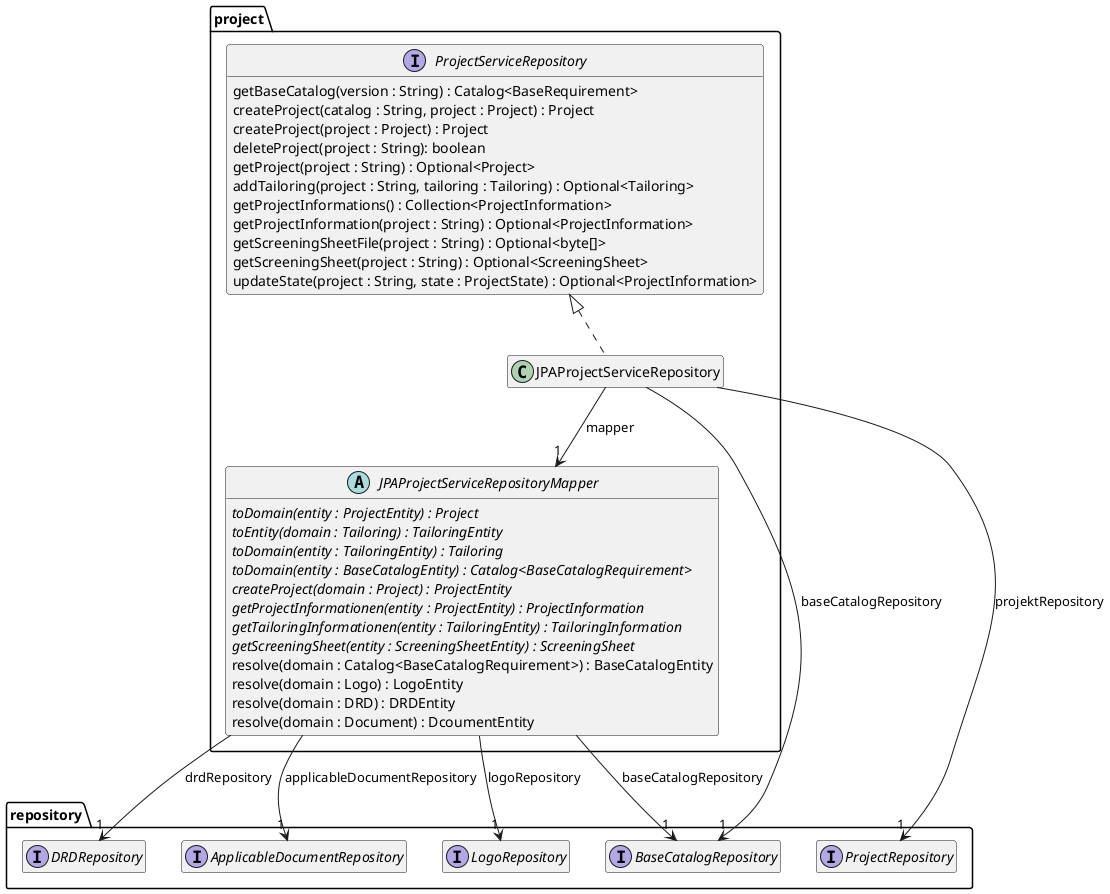 @startuml Ebene3.png
hide empty members

package repository {
    interface BaseCatalogRepository
    interface LogoRepository
    interface ProjectRepository
    interface DRDRepository
    interface ApplicableDocumentRepository
}
package project {

    interface ProjectServiceRepository {
        getBaseCatalog(version : String) : Catalog<BaseRequirement>
        createProject(catalog : String, project : Project) : Project
        createProject(project : Project) : Project
        deleteProject(project : String): boolean
        getProject(project : String) : Optional<Project>
        addTailoring(project : String, tailoring : Tailoring) : Optional<Tailoring>
        getProjectInformations() : Collection<ProjectInformation>
        getProjectInformation(project : String) : Optional<ProjectInformation>
        getScreeningSheetFile(project : String) : Optional<byte[]>
        getScreeningSheet(project : String) : Optional<ScreeningSheet>
        updateState(project : String, state : ProjectState) : Optional<ProjectInformation>
    }

    abstract class JPAProjectServiceRepositoryMapper {
        {abstract} toDomain(entity : ProjectEntity) : Project
        {abstract} toEntity(domain : Tailoring) : TailoringEntity
        {abstract} toDomain(entity : TailoringEntity) : Tailoring
        {abstract} toDomain(entity : BaseCatalogEntity) : Catalog<BaseCatalogRequirement>
        {abstract} createProject(domain : Project) : ProjectEntity
        {abstract} getProjectInformationen(entity : ProjectEntity) : ProjectInformation
        {abstract} getTailoringInformationen(entity : TailoringEntity) : TailoringInformation
        {abstract} getScreeningSheet(entity : ScreeningSheetEntity) : ScreeningSheet
        resolve(domain : Catalog<BaseCatalogRequirement>) : BaseCatalogEntity
        resolve(domain : Logo) : LogoEntity
        resolve(domain : DRD) : DRDEntity
        resolve(domain : Document) : DcoumentEntity
    }
    JPAProjectServiceRepositoryMapper --> "1" LogoRepository : logoRepository
    JPAProjectServiceRepositoryMapper --> "1" BaseCatalogRepository : baseCatalogRepository
    JPAProjectServiceRepositoryMapper --> "1" DRDRepository : drdRepository
    JPAProjectServiceRepositoryMapper --> "1" ApplicableDocumentRepository : applicableDocumentRepository

    class JPAProjectServiceRepository {
    }
    ProjectServiceRepository <|.. JPAProjectServiceRepository
    JPAProjectServiceRepository --> "1" JPAProjectServiceRepositoryMapper : mapper
    JPAProjectServiceRepository --> "1" ProjectRepository : projektRepository
    JPAProjectServiceRepository --> "1" BaseCatalogRepository : baseCatalogRepository

}
@enduml

